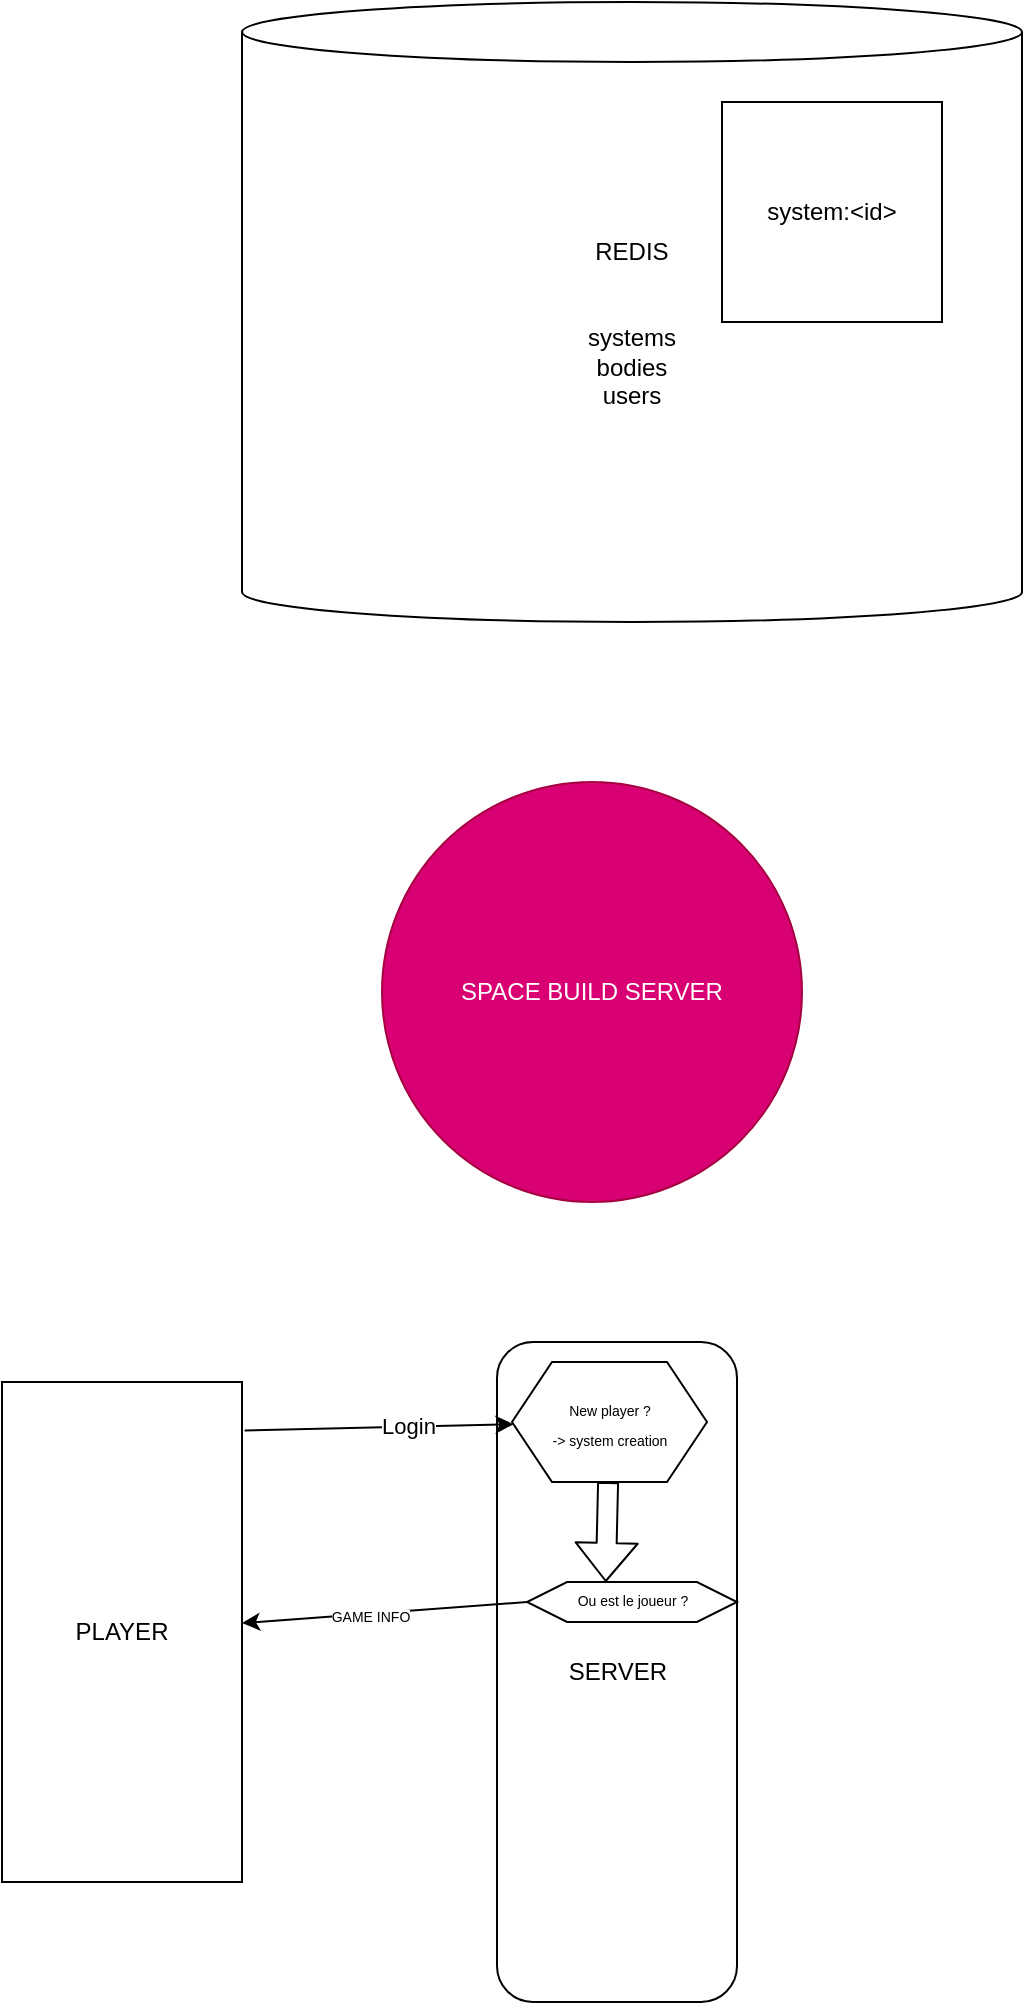 <mxfile>
    <diagram id="Q3NNFCsJSN7firZNcyVt" name="Page-1">
        <mxGraphModel dx="274" dy="779" grid="1" gridSize="10" guides="1" tooltips="1" connect="1" arrows="1" fold="1" page="1" pageScale="1" pageWidth="850" pageHeight="1100" math="0" shadow="0">
            <root>
                <mxCell id="0"/>
                <mxCell id="1" parent="0"/>
                <mxCell id="2" value="REDIS&lt;br&gt;&lt;br&gt;&lt;br&gt;systems&lt;br&gt;bodies&lt;br&gt;users&lt;br&gt;&lt;br&gt;" style="shape=cylinder3;whiteSpace=wrap;html=1;boundedLbl=1;backgroundOutline=1;size=15;" parent="1" vertex="1">
                    <mxGeometry x="160" y="20" width="390" height="310" as="geometry"/>
                </mxCell>
                <mxCell id="3" value="SPACE BUILD SERVER" style="ellipse;whiteSpace=wrap;html=1;aspect=fixed;fillColor=#d80073;fontColor=#ffffff;strokeColor=#A50040;" parent="1" vertex="1">
                    <mxGeometry x="230" y="410" width="210" height="210" as="geometry"/>
                </mxCell>
                <mxCell id="5" value="system:&amp;lt;id&amp;gt;" style="whiteSpace=wrap;html=1;aspect=fixed;" parent="1" vertex="1">
                    <mxGeometry x="400" y="70" width="110" height="110" as="geometry"/>
                </mxCell>
                <mxCell id="6" value="PLAYER" style="rounded=0;whiteSpace=wrap;html=1;" parent="1" vertex="1">
                    <mxGeometry x="40" y="710" width="120" height="250" as="geometry"/>
                </mxCell>
                <mxCell id="7" value="&lt;div style=&quot;&quot;&gt;&lt;span style=&quot;background-color: initial;&quot;&gt;SERVER&lt;/span&gt;&lt;/div&gt;" style="rounded=1;whiteSpace=wrap;html=1;align=center;" parent="1" vertex="1">
                    <mxGeometry x="287.5" y="690" width="120" height="330" as="geometry"/>
                </mxCell>
                <mxCell id="8" value="" style="endArrow=classic;html=1;exitX=1.011;exitY=0.097;exitDx=0;exitDy=0;exitPerimeter=0;" parent="1" source="6" target="12" edge="1">
                    <mxGeometry width="50" height="50" relative="1" as="geometry">
                        <mxPoint x="220" y="880" as="sourcePoint"/>
                        <mxPoint x="270" y="830" as="targetPoint"/>
                    </mxGeometry>
                </mxCell>
                <mxCell id="9" value="Login" style="edgeLabel;html=1;align=center;verticalAlign=middle;resizable=0;points=[];" parent="8" vertex="1" connectable="0">
                    <mxGeometry x="0.204" y="1" relative="1" as="geometry">
                        <mxPoint as="offset"/>
                    </mxGeometry>
                </mxCell>
                <mxCell id="10" value="" style="endArrow=classic;html=1;exitX=0;exitY=0.5;exitDx=0;exitDy=0;" parent="1" source="13" target="6" edge="1">
                    <mxGeometry width="50" height="50" relative="1" as="geometry">
                        <mxPoint x="290" y="800" as="sourcePoint"/>
                        <mxPoint x="230" y="830" as="targetPoint"/>
                    </mxGeometry>
                </mxCell>
                <mxCell id="15" value="GAME INFO" style="edgeLabel;html=1;align=center;verticalAlign=middle;resizable=0;points=[];fontSize=7;" parent="10" vertex="1" connectable="0">
                    <mxGeometry x="0.113" y="2" relative="1" as="geometry">
                        <mxPoint as="offset"/>
                    </mxGeometry>
                </mxCell>
                <mxCell id="12" value="&lt;font style=&quot;font-size: 7px;&quot;&gt;New player ?&lt;br&gt;-&amp;gt; system creation&lt;/font&gt;" style="shape=hexagon;perimeter=hexagonPerimeter2;whiteSpace=wrap;html=1;fixedSize=1;" parent="1" vertex="1">
                    <mxGeometry x="295" y="700" width="97.5" height="60" as="geometry"/>
                </mxCell>
                <mxCell id="13" value="Ou est le joueur ?" style="shape=hexagon;perimeter=hexagonPerimeter2;whiteSpace=wrap;html=1;fixedSize=1;fontSize=7;" parent="1" vertex="1">
                    <mxGeometry x="302.5" y="810" width="105" height="20" as="geometry"/>
                </mxCell>
                <mxCell id="14" value="" style="shape=flexArrow;endArrow=classic;html=1;fontSize=7;entryX=0.375;entryY=0;entryDx=0;entryDy=0;" parent="1" source="12" target="13" edge="1">
                    <mxGeometry width="50" height="50" relative="1" as="geometry">
                        <mxPoint x="250" y="820" as="sourcePoint"/>
                        <mxPoint x="300" y="770" as="targetPoint"/>
                    </mxGeometry>
                </mxCell>
            </root>
        </mxGraphModel>
    </diagram>
</mxfile>